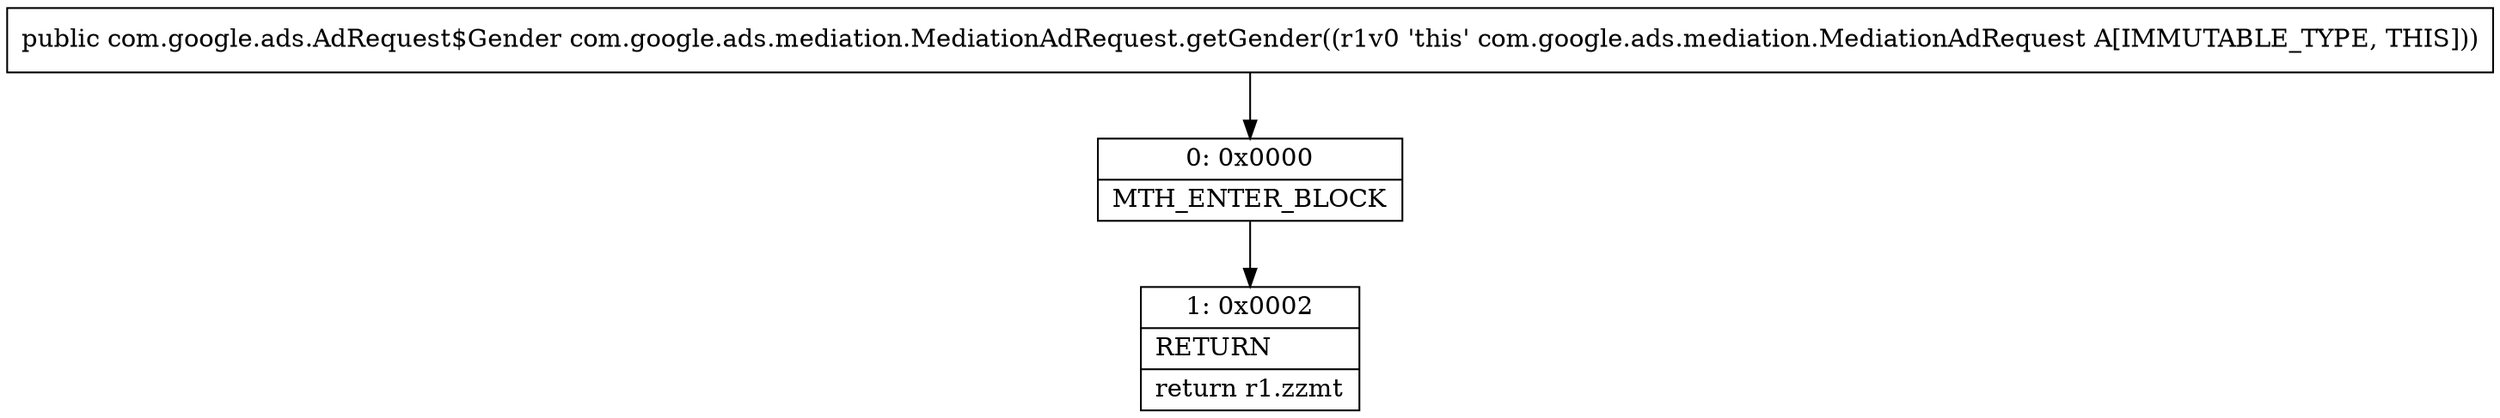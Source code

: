 digraph "CFG forcom.google.ads.mediation.MediationAdRequest.getGender()Lcom\/google\/ads\/AdRequest$Gender;" {
Node_0 [shape=record,label="{0\:\ 0x0000|MTH_ENTER_BLOCK\l}"];
Node_1 [shape=record,label="{1\:\ 0x0002|RETURN\l|return r1.zzmt\l}"];
MethodNode[shape=record,label="{public com.google.ads.AdRequest$Gender com.google.ads.mediation.MediationAdRequest.getGender((r1v0 'this' com.google.ads.mediation.MediationAdRequest A[IMMUTABLE_TYPE, THIS])) }"];
MethodNode -> Node_0;
Node_0 -> Node_1;
}

